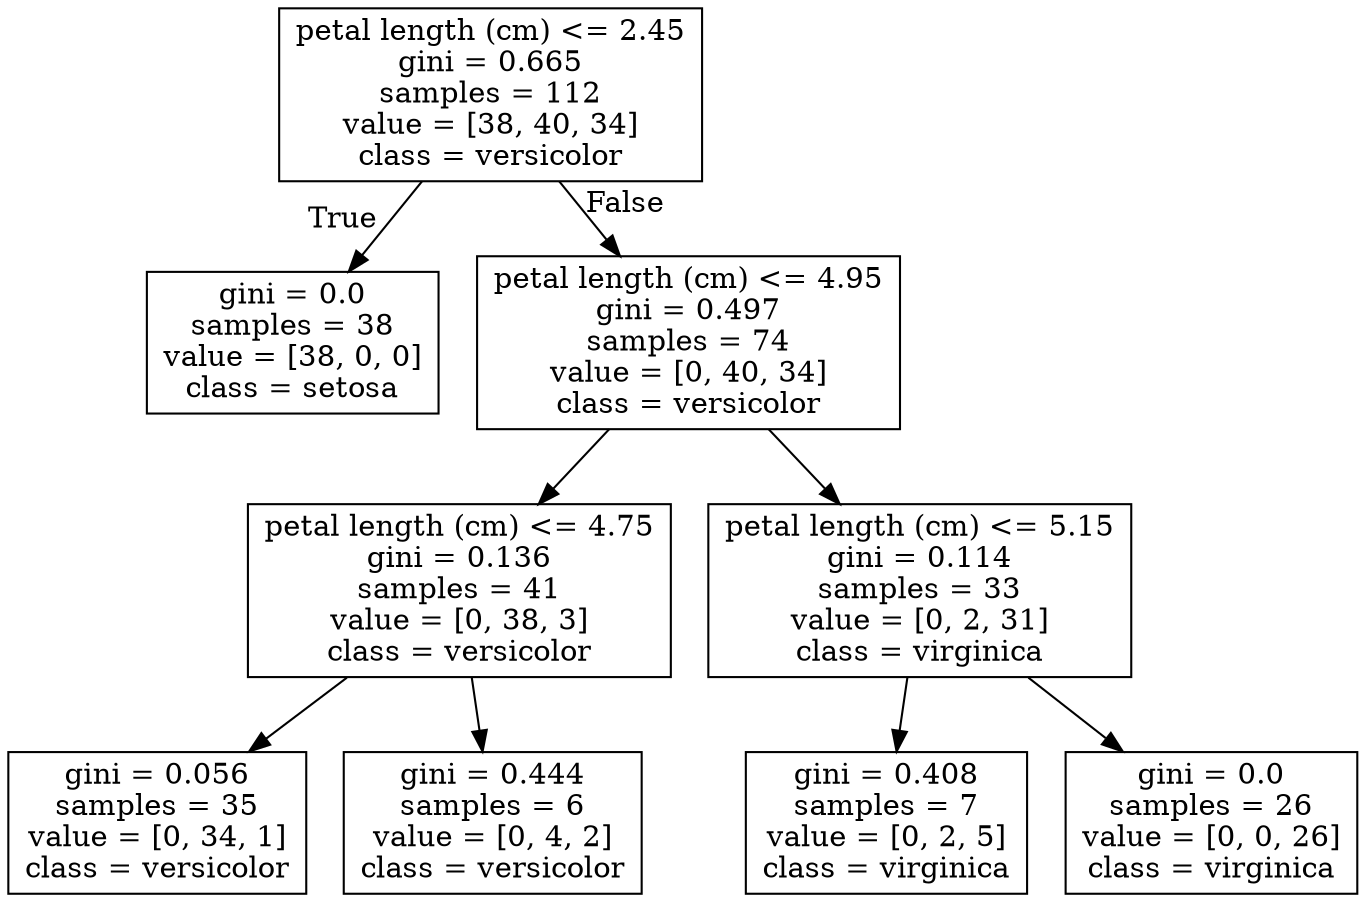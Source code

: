 digraph Tree {
node [shape=box] ;
0 [label="petal length (cm) <= 2.45\ngini = 0.665\nsamples = 112\nvalue = [38, 40, 34]\nclass = versicolor"] ;
1 [label="gini = 0.0\nsamples = 38\nvalue = [38, 0, 0]\nclass = setosa"] ;
0 -> 1 [labeldistance=2.5, labelangle=45, headlabel="True"] ;
2 [label="petal length (cm) <= 4.95\ngini = 0.497\nsamples = 74\nvalue = [0, 40, 34]\nclass = versicolor"] ;
0 -> 2 [labeldistance=2.5, labelangle=-45, headlabel="False"] ;
3 [label="petal length (cm) <= 4.75\ngini = 0.136\nsamples = 41\nvalue = [0, 38, 3]\nclass = versicolor"] ;
2 -> 3 ;
4 [label="gini = 0.056\nsamples = 35\nvalue = [0, 34, 1]\nclass = versicolor"] ;
3 -> 4 ;
5 [label="gini = 0.444\nsamples = 6\nvalue = [0, 4, 2]\nclass = versicolor"] ;
3 -> 5 ;
6 [label="petal length (cm) <= 5.15\ngini = 0.114\nsamples = 33\nvalue = [0, 2, 31]\nclass = virginica"] ;
2 -> 6 ;
7 [label="gini = 0.408\nsamples = 7\nvalue = [0, 2, 5]\nclass = virginica"] ;
6 -> 7 ;
8 [label="gini = 0.0\nsamples = 26\nvalue = [0, 0, 26]\nclass = virginica"] ;
6 -> 8 ;
}